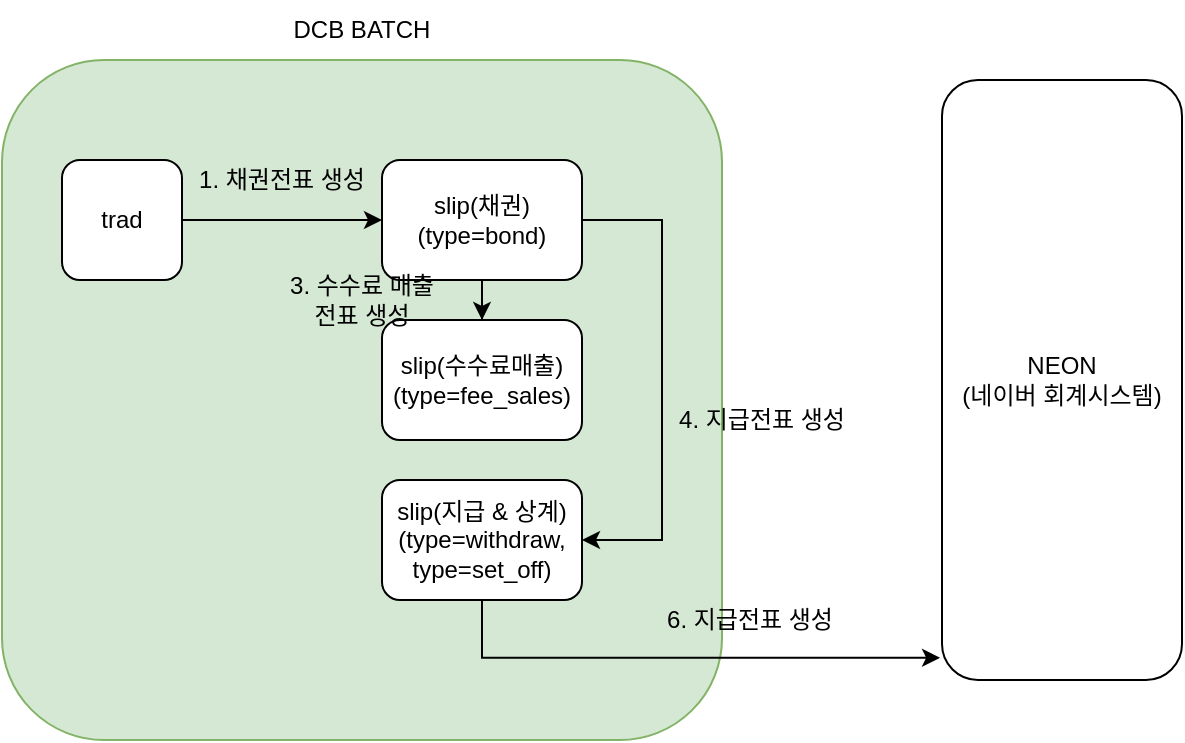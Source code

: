 <mxfile version="20.7.4" type="github">
  <diagram id="rQKMFvDN-5XR97tvGXt8" name="페이지-1">
    <mxGraphModel dx="1148" dy="648" grid="1" gridSize="10" guides="1" tooltips="1" connect="1" arrows="1" fold="1" page="1" pageScale="1" pageWidth="827" pageHeight="1169" math="0" shadow="0">
      <root>
        <mxCell id="0" />
        <mxCell id="1" parent="0" />
        <mxCell id="G-DJe9Chft_Y5kZSpjOI-29" value="" style="rounded=1;whiteSpace=wrap;html=1;fillColor=#d5e8d4;strokeColor=#82b366;" vertex="1" parent="1">
          <mxGeometry x="40" y="70" width="360" height="340" as="geometry" />
        </mxCell>
        <mxCell id="G-DJe9Chft_Y5kZSpjOI-22" style="edgeStyle=none;rounded=0;orthogonalLoop=1;jettySize=auto;html=1;entryX=0;entryY=0.5;entryDx=0;entryDy=0;" edge="1" parent="1" source="G-DJe9Chft_Y5kZSpjOI-18" target="G-DJe9Chft_Y5kZSpjOI-19">
          <mxGeometry relative="1" as="geometry" />
        </mxCell>
        <mxCell id="G-DJe9Chft_Y5kZSpjOI-18" value="trad" style="rounded=1;whiteSpace=wrap;html=1;" vertex="1" parent="1">
          <mxGeometry x="70" y="120" width="60" height="60" as="geometry" />
        </mxCell>
        <mxCell id="G-DJe9Chft_Y5kZSpjOI-28" style="edgeStyle=orthogonalEdgeStyle;rounded=0;orthogonalLoop=1;jettySize=auto;html=1;entryX=1;entryY=0.5;entryDx=0;entryDy=0;" edge="1" parent="1" source="G-DJe9Chft_Y5kZSpjOI-19" target="G-DJe9Chft_Y5kZSpjOI-21">
          <mxGeometry relative="1" as="geometry">
            <Array as="points">
              <mxPoint x="370" y="150" />
              <mxPoint x="370" y="310" />
            </Array>
          </mxGeometry>
        </mxCell>
        <mxCell id="G-DJe9Chft_Y5kZSpjOI-38" style="edgeStyle=orthogonalEdgeStyle;rounded=0;orthogonalLoop=1;jettySize=auto;html=1;" edge="1" parent="1" source="G-DJe9Chft_Y5kZSpjOI-19" target="G-DJe9Chft_Y5kZSpjOI-20">
          <mxGeometry relative="1" as="geometry" />
        </mxCell>
        <mxCell id="G-DJe9Chft_Y5kZSpjOI-19" value="slip(채권)&lt;br&gt;(type=bond)" style="rounded=1;whiteSpace=wrap;html=1;" vertex="1" parent="1">
          <mxGeometry x="230" y="120" width="100" height="60" as="geometry" />
        </mxCell>
        <mxCell id="G-DJe9Chft_Y5kZSpjOI-20" value="slip(수수료매출)&lt;br&gt;(type=fee_sales)" style="rounded=1;whiteSpace=wrap;html=1;" vertex="1" parent="1">
          <mxGeometry x="230" y="200" width="100" height="60" as="geometry" />
        </mxCell>
        <mxCell id="G-DJe9Chft_Y5kZSpjOI-32" style="edgeStyle=orthogonalEdgeStyle;rounded=0;orthogonalLoop=1;jettySize=auto;html=1;entryX=-0.008;entryY=0.963;entryDx=0;entryDy=0;entryPerimeter=0;" edge="1" parent="1" source="G-DJe9Chft_Y5kZSpjOI-21" target="G-DJe9Chft_Y5kZSpjOI-24">
          <mxGeometry relative="1" as="geometry">
            <Array as="points">
              <mxPoint x="280" y="369" />
            </Array>
          </mxGeometry>
        </mxCell>
        <mxCell id="G-DJe9Chft_Y5kZSpjOI-21" value="slip(지급 &amp;amp; 상계)&lt;br&gt;(type=withdraw,&lt;br&gt;type=set_off)" style="rounded=1;whiteSpace=wrap;html=1;" vertex="1" parent="1">
          <mxGeometry x="230" y="280" width="100" height="60" as="geometry" />
        </mxCell>
        <mxCell id="G-DJe9Chft_Y5kZSpjOI-24" value="NEON&lt;br&gt;(네이버 회계시스템)" style="rounded=1;whiteSpace=wrap;html=1;" vertex="1" parent="1">
          <mxGeometry x="510" y="80" width="120" height="300" as="geometry" />
        </mxCell>
        <mxCell id="G-DJe9Chft_Y5kZSpjOI-30" value="DCB BATCH" style="text;html=1;strokeColor=none;fillColor=none;align=center;verticalAlign=middle;whiteSpace=wrap;rounded=0;" vertex="1" parent="1">
          <mxGeometry x="150" y="40" width="140" height="30" as="geometry" />
        </mxCell>
        <mxCell id="G-DJe9Chft_Y5kZSpjOI-33" value="1. 채권전표 생성" style="text;html=1;strokeColor=none;fillColor=none;align=center;verticalAlign=middle;whiteSpace=wrap;rounded=0;" vertex="1" parent="1">
          <mxGeometry x="130" y="120" width="100" height="20" as="geometry" />
        </mxCell>
        <mxCell id="G-DJe9Chft_Y5kZSpjOI-34" value="3. 수수료 매출 &lt;br&gt;전표 생성" style="text;html=1;strokeColor=none;fillColor=none;align=center;verticalAlign=middle;whiteSpace=wrap;rounded=0;" vertex="1" parent="1">
          <mxGeometry x="170" y="180" width="100" height="20" as="geometry" />
        </mxCell>
        <mxCell id="G-DJe9Chft_Y5kZSpjOI-35" value="4. 지급전표 생성" style="text;html=1;strokeColor=none;fillColor=none;align=center;verticalAlign=middle;whiteSpace=wrap;rounded=0;" vertex="1" parent="1">
          <mxGeometry x="370" y="240" width="100" height="20" as="geometry" />
        </mxCell>
        <mxCell id="G-DJe9Chft_Y5kZSpjOI-36" value="6. 지급전표 생성" style="text;html=1;strokeColor=none;fillColor=none;align=center;verticalAlign=middle;whiteSpace=wrap;rounded=0;" vertex="1" parent="1">
          <mxGeometry x="364" y="340" width="100" height="20" as="geometry" />
        </mxCell>
      </root>
    </mxGraphModel>
  </diagram>
</mxfile>
